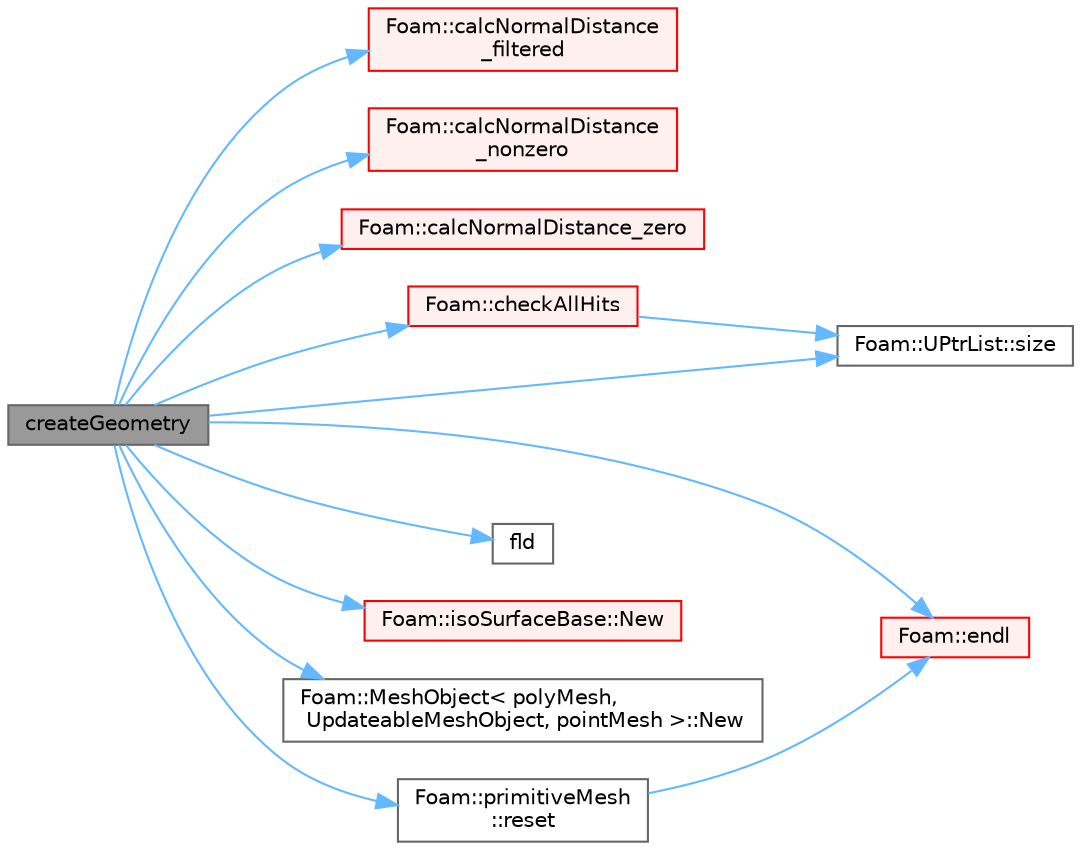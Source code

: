 digraph "createGeometry"
{
 // LATEX_PDF_SIZE
  bgcolor="transparent";
  edge [fontname=Helvetica,fontsize=10,labelfontname=Helvetica,labelfontsize=10];
  node [fontname=Helvetica,fontsize=10,shape=box,height=0.2,width=0.4];
  rankdir="LR";
  Node1 [id="Node000001",label="createGeometry",height=0.2,width=0.4,color="gray40", fillcolor="grey60", style="filled", fontcolor="black",tooltip=" "];
  Node1 -> Node2 [id="edge1_Node000001_Node000002",color="steelblue1",style="solid",tooltip=" "];
  Node2 [id="Node000002",label="Foam::calcNormalDistance\l_filtered",height=0.2,width=0.4,color="red", fillcolor="#FFF0F0", style="filled",URL="$namespaceFoam.html#a4b33db2db319f279fae4e1d0d01d4087",tooltip=" "];
  Node1 -> Node18 [id="edge2_Node000001_Node000018",color="steelblue1",style="solid",tooltip=" "];
  Node18 [id="Node000018",label="Foam::calcNormalDistance\l_nonzero",height=0.2,width=0.4,color="red", fillcolor="#FFF0F0", style="filled",URL="$namespaceFoam.html#ae9d4d9b7c1d50c30740b9721668026e1",tooltip=" "];
  Node1 -> Node19 [id="edge3_Node000001_Node000019",color="steelblue1",style="solid",tooltip=" "];
  Node19 [id="Node000019",label="Foam::calcNormalDistance_zero",height=0.2,width=0.4,color="red", fillcolor="#FFF0F0", style="filled",URL="$namespaceFoam.html#a0b5a2cd39d453e993a62e31357db5c33",tooltip=" "];
  Node1 -> Node20 [id="edge4_Node000001_Node000020",color="steelblue1",style="solid",tooltip=" "];
  Node20 [id="Node000020",label="Foam::checkAllHits",height=0.2,width=0.4,color="red", fillcolor="#FFF0F0", style="filled",URL="$namespaceFoam.html#af23c5c1fb68661abfad9412d42aecda6",tooltip=" "];
  Node20 -> Node21 [id="edge5_Node000020_Node000021",color="steelblue1",style="solid",tooltip=" "];
  Node21 [id="Node000021",label="Foam::UPtrList::size",height=0.2,width=0.4,color="grey40", fillcolor="white", style="filled",URL="$classFoam_1_1UPtrList.html#a95603446b248fe1ecf5dc59bcc2eaff0",tooltip=" "];
  Node1 -> Node22 [id="edge6_Node000001_Node000022",color="steelblue1",style="solid",tooltip=" "];
  Node22 [id="Node000022",label="Foam::endl",height=0.2,width=0.4,color="red", fillcolor="#FFF0F0", style="filled",URL="$namespaceFoam.html#a7d5eca45a323264dc5fe811500ebda47",tooltip=" "];
  Node1 -> Node26 [id="edge7_Node000001_Node000026",color="steelblue1",style="solid",tooltip=" "];
  Node26 [id="Node000026",label="fld",height=0.2,width=0.4,color="grey40", fillcolor="white", style="filled",URL="$checkFaMesh_2faMeshWriteVTK_8H.html#a84170cc7d8eb5006696cb3dd274bf8d2",tooltip=" "];
  Node1 -> Node27 [id="edge8_Node000001_Node000027",color="steelblue1",style="solid",tooltip=" "];
  Node27 [id="Node000027",label="Foam::isoSurfaceBase::New",height=0.2,width=0.4,color="red", fillcolor="#FFF0F0", style="filled",URL="$classFoam_1_1isoSurfaceBase.html#a3577cc788c2b6454a4df1fb102b434c9",tooltip=" "];
  Node1 -> Node30 [id="edge9_Node000001_Node000030",color="steelblue1",style="solid",tooltip=" "];
  Node30 [id="Node000030",label="Foam::MeshObject\< polyMesh,\l UpdateableMeshObject, pointMesh \>::New",height=0.2,width=0.4,color="grey40", fillcolor="white", style="filled",URL="$classFoam_1_1MeshObject.html#a174574ec68990766b0ac5746b6c8be68",tooltip=" "];
  Node1 -> Node31 [id="edge10_Node000001_Node000031",color="steelblue1",style="solid",tooltip=" "];
  Node31 [id="Node000031",label="Foam::primitiveMesh\l::reset",height=0.2,width=0.4,color="grey40", fillcolor="white", style="filled",URL="$classFoam_1_1primitiveMesh.html#ac903a0172c5522dec15fd571f93bee47",tooltip=" "];
  Node31 -> Node22 [id="edge11_Node000031_Node000022",color="steelblue1",style="solid",tooltip=" "];
  Node1 -> Node21 [id="edge12_Node000001_Node000021",color="steelblue1",style="solid",tooltip=" "];
}
